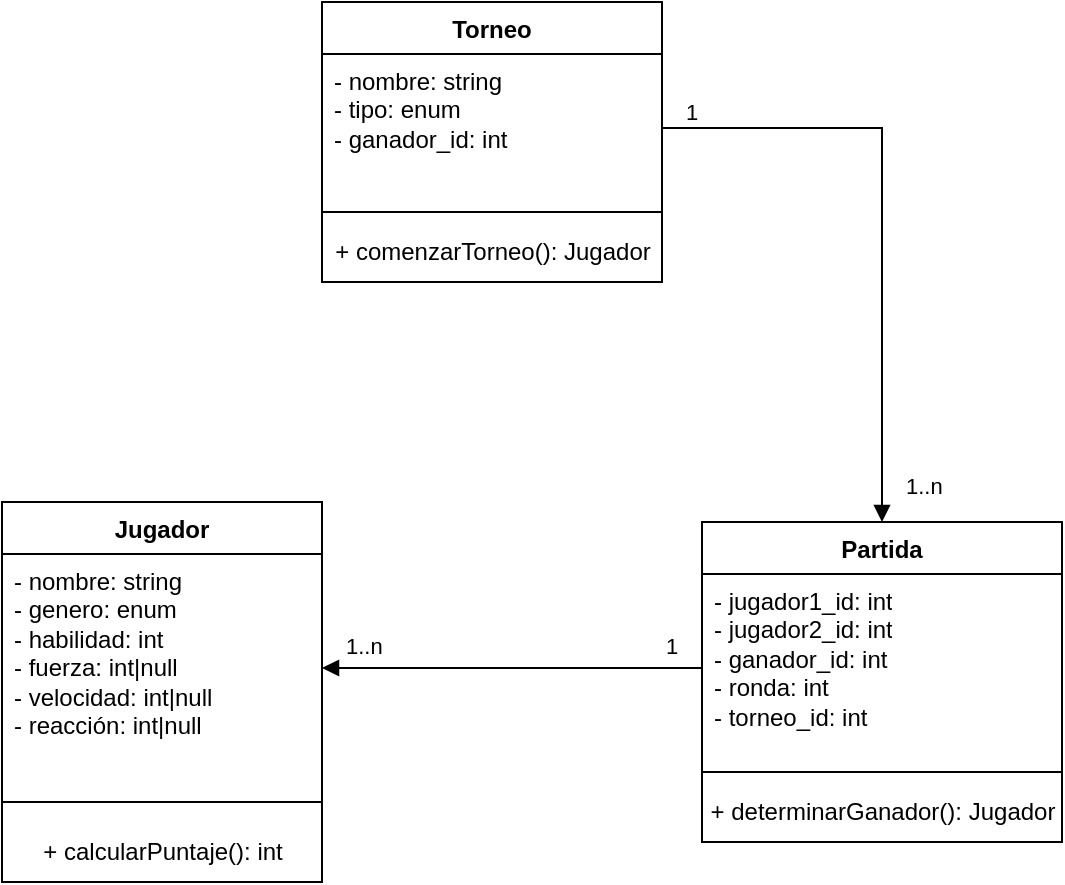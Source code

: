 <mxfile version="24.4.9" type="device">
  <diagram id="C5RBs43oDa-KdzZeNtuy" name="Page-1">
    <mxGraphModel dx="1216" dy="1863" grid="1" gridSize="10" guides="1" tooltips="1" connect="1" arrows="1" fold="1" page="1" pageScale="1" pageWidth="827" pageHeight="1169" math="0" shadow="0">
      <root>
        <mxCell id="WIyWlLk6GJQsqaUBKTNV-0" />
        <mxCell id="WIyWlLk6GJQsqaUBKTNV-1" parent="WIyWlLk6GJQsqaUBKTNV-0" />
        <mxCell id="BSDesLmPyDROeuHf_A1r-0" value="Jugador" style="swimlane;fontStyle=1;align=center;verticalAlign=top;childLayout=stackLayout;horizontal=1;startSize=26;horizontalStack=0;resizeParent=1;resizeParentMax=0;resizeLast=0;collapsible=1;marginBottom=0;whiteSpace=wrap;html=1;" vertex="1" parent="WIyWlLk6GJQsqaUBKTNV-1">
          <mxGeometry x="160" y="120" width="160" height="190" as="geometry" />
        </mxCell>
        <mxCell id="BSDesLmPyDROeuHf_A1r-1" value="- nombre: string&lt;div&gt;- genero: enum&lt;/div&gt;&lt;div&gt;- habilidad: int&lt;/div&gt;&lt;div&gt;- fuerza: int|null&lt;/div&gt;&lt;div&gt;- velocidad: int|null&lt;/div&gt;&lt;div&gt;- reacción: int|null&lt;br&gt;&lt;div&gt;&lt;br&gt;&lt;/div&gt;&lt;/div&gt;" style="text;strokeColor=none;fillColor=none;align=left;verticalAlign=top;spacingLeft=4;spacingRight=4;overflow=hidden;rotatable=0;points=[[0,0.5],[1,0.5]];portConstraint=eastwest;whiteSpace=wrap;html=1;" vertex="1" parent="BSDesLmPyDROeuHf_A1r-0">
          <mxGeometry y="26" width="160" height="114" as="geometry" />
        </mxCell>
        <mxCell id="BSDesLmPyDROeuHf_A1r-2" value="" style="line;strokeWidth=1;fillColor=none;align=left;verticalAlign=middle;spacingTop=-1;spacingLeft=3;spacingRight=3;rotatable=0;labelPosition=right;points=[];portConstraint=eastwest;strokeColor=inherit;" vertex="1" parent="BSDesLmPyDROeuHf_A1r-0">
          <mxGeometry y="140" width="160" height="20" as="geometry" />
        </mxCell>
        <mxCell id="BSDesLmPyDROeuHf_A1r-10" value="+ calcularPuntaje(): int" style="text;html=1;align=center;verticalAlign=middle;resizable=0;points=[];autosize=1;strokeColor=none;fillColor=none;" vertex="1" parent="BSDesLmPyDROeuHf_A1r-0">
          <mxGeometry y="160" width="160" height="30" as="geometry" />
        </mxCell>
        <mxCell id="BSDesLmPyDROeuHf_A1r-4" value="Partida" style="swimlane;fontStyle=1;align=center;verticalAlign=top;childLayout=stackLayout;horizontal=1;startSize=26;horizontalStack=0;resizeParent=1;resizeParentMax=0;resizeLast=0;collapsible=1;marginBottom=0;whiteSpace=wrap;html=1;" vertex="1" parent="WIyWlLk6GJQsqaUBKTNV-1">
          <mxGeometry x="510" y="130" width="180" height="160" as="geometry" />
        </mxCell>
        <mxCell id="BSDesLmPyDROeuHf_A1r-5" value="- jugador1_id: int&lt;div&gt;- jugador2_id: int&lt;/div&gt;&lt;div&gt;- ganador_id: int&lt;/div&gt;&lt;div&gt;- ronda: int&lt;/div&gt;&lt;div&gt;- torneo_id: int&lt;/div&gt;&lt;div&gt;&lt;div&gt;&lt;br&gt;&lt;/div&gt;&lt;/div&gt;" style="text;strokeColor=none;fillColor=none;align=left;verticalAlign=top;spacingLeft=4;spacingRight=4;overflow=hidden;rotatable=0;points=[[0,0.5],[1,0.5]];portConstraint=eastwest;whiteSpace=wrap;html=1;" vertex="1" parent="BSDesLmPyDROeuHf_A1r-4">
          <mxGeometry y="26" width="180" height="94" as="geometry" />
        </mxCell>
        <mxCell id="BSDesLmPyDROeuHf_A1r-6" value="" style="line;strokeWidth=1;fillColor=none;align=left;verticalAlign=middle;spacingTop=-1;spacingLeft=3;spacingRight=3;rotatable=0;labelPosition=right;points=[];portConstraint=eastwest;strokeColor=inherit;" vertex="1" parent="BSDesLmPyDROeuHf_A1r-4">
          <mxGeometry y="120" width="180" height="10" as="geometry" />
        </mxCell>
        <mxCell id="BSDesLmPyDROeuHf_A1r-12" value="+ determinarGanador(): Jugador" style="text;html=1;align=center;verticalAlign=middle;resizable=0;points=[];autosize=1;strokeColor=none;fillColor=none;" vertex="1" parent="BSDesLmPyDROeuHf_A1r-4">
          <mxGeometry y="130" width="180" height="30" as="geometry" />
        </mxCell>
        <mxCell id="BSDesLmPyDROeuHf_A1r-7" value="Torneo" style="swimlane;fontStyle=1;align=center;verticalAlign=top;childLayout=stackLayout;horizontal=1;startSize=26;horizontalStack=0;resizeParent=1;resizeParentMax=0;resizeLast=0;collapsible=1;marginBottom=0;whiteSpace=wrap;html=1;" vertex="1" parent="WIyWlLk6GJQsqaUBKTNV-1">
          <mxGeometry x="320" y="-130" width="170" height="140" as="geometry" />
        </mxCell>
        <mxCell id="BSDesLmPyDROeuHf_A1r-8" value="- nombre: string&lt;div&gt;- tipo: enum&lt;/div&gt;&lt;div&gt;- ganador_id: int&lt;/div&gt;&lt;div&gt;&lt;div&gt;&lt;br&gt;&lt;/div&gt;&lt;/div&gt;" style="text;strokeColor=none;fillColor=none;align=left;verticalAlign=top;spacingLeft=4;spacingRight=4;overflow=hidden;rotatable=0;points=[[0,0.5],[1,0.5]];portConstraint=eastwest;whiteSpace=wrap;html=1;" vertex="1" parent="BSDesLmPyDROeuHf_A1r-7">
          <mxGeometry y="26" width="170" height="74" as="geometry" />
        </mxCell>
        <mxCell id="BSDesLmPyDROeuHf_A1r-9" value="" style="line;strokeWidth=1;fillColor=none;align=left;verticalAlign=middle;spacingTop=-1;spacingLeft=3;spacingRight=3;rotatable=0;labelPosition=right;points=[];portConstraint=eastwest;strokeColor=inherit;" vertex="1" parent="BSDesLmPyDROeuHf_A1r-7">
          <mxGeometry y="100" width="170" height="10" as="geometry" />
        </mxCell>
        <mxCell id="BSDesLmPyDROeuHf_A1r-13" value="+ comenzarTorneo(): Jugador" style="text;html=1;align=center;verticalAlign=middle;resizable=0;points=[];autosize=1;strokeColor=none;fillColor=none;" vertex="1" parent="BSDesLmPyDROeuHf_A1r-7">
          <mxGeometry y="110" width="170" height="30" as="geometry" />
        </mxCell>
        <mxCell id="BSDesLmPyDROeuHf_A1r-17" value="" style="endArrow=block;endFill=1;html=1;edgeStyle=orthogonalEdgeStyle;align=left;verticalAlign=top;rounded=0;exitX=0;exitY=0.5;exitDx=0;exitDy=0;entryX=1;entryY=0.5;entryDx=0;entryDy=0;" edge="1" parent="WIyWlLk6GJQsqaUBKTNV-1" source="BSDesLmPyDROeuHf_A1r-5" target="BSDesLmPyDROeuHf_A1r-1">
          <mxGeometry x="-0.368" y="47" relative="1" as="geometry">
            <mxPoint x="330" y="80" as="sourcePoint" />
            <mxPoint x="490" y="80" as="targetPoint" />
            <mxPoint as="offset" />
          </mxGeometry>
        </mxCell>
        <mxCell id="BSDesLmPyDROeuHf_A1r-18" value="1" style="edgeLabel;resizable=0;html=1;align=left;verticalAlign=bottom;" connectable="0" vertex="1" parent="BSDesLmPyDROeuHf_A1r-17">
          <mxGeometry x="-1" relative="1" as="geometry">
            <mxPoint x="-20" y="-3" as="offset" />
          </mxGeometry>
        </mxCell>
        <mxCell id="BSDesLmPyDROeuHf_A1r-19" value="1..n" style="edgeLabel;resizable=0;html=1;align=left;verticalAlign=bottom;" connectable="0" vertex="1" parent="WIyWlLk6GJQsqaUBKTNV-1">
          <mxGeometry x="330" y="200" as="geometry" />
        </mxCell>
        <mxCell id="BSDesLmPyDROeuHf_A1r-20" value="" style="endArrow=block;endFill=1;html=1;edgeStyle=orthogonalEdgeStyle;align=left;verticalAlign=top;rounded=0;exitX=1;exitY=0.5;exitDx=0;exitDy=0;entryX=0.5;entryY=0;entryDx=0;entryDy=0;" edge="1" parent="WIyWlLk6GJQsqaUBKTNV-1" source="BSDesLmPyDROeuHf_A1r-8" target="BSDesLmPyDROeuHf_A1r-4">
          <mxGeometry x="-0.368" y="47" relative="1" as="geometry">
            <mxPoint x="580" y="90" as="sourcePoint" />
            <mxPoint x="390" y="90" as="targetPoint" />
            <mxPoint as="offset" />
          </mxGeometry>
        </mxCell>
        <mxCell id="BSDesLmPyDROeuHf_A1r-21" value="1" style="edgeLabel;resizable=0;html=1;align=left;verticalAlign=bottom;" connectable="0" vertex="1" parent="BSDesLmPyDROeuHf_A1r-20">
          <mxGeometry x="-1" relative="1" as="geometry">
            <mxPoint x="10" as="offset" />
          </mxGeometry>
        </mxCell>
        <mxCell id="BSDesLmPyDROeuHf_A1r-22" value="1..n" style="edgeLabel;resizable=0;html=1;align=left;verticalAlign=bottom;" connectable="0" vertex="1" parent="WIyWlLk6GJQsqaUBKTNV-1">
          <mxGeometry x="610" y="120" as="geometry" />
        </mxCell>
      </root>
    </mxGraphModel>
  </diagram>
</mxfile>
